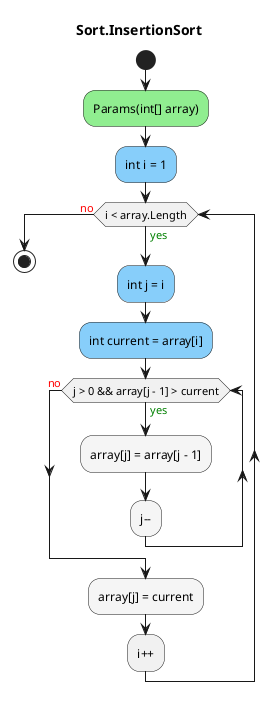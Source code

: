 @startuml Sort.InsertionSort
title Sort.InsertionSort
start
#LightGreen:Params(int[] array);
#LightSkyBlue:int i = 1;
while (i < array.Length) is (<color:green>yes)
        #LightSkyBlue:int j = i;
        #LightSkyBlue:int current = array[i];
        while (j > 0 && array[j - 1] > current) is (<color:green>yes)
                #WhiteSmoke:array[j] = array[j - 1];
                #WhiteSmoke:j--;
        endwhile (<color:red>no)
        #WhiteSmoke:array[j] = current;
:i++;
endwhile (<color:red>no)
stop
@enduml
